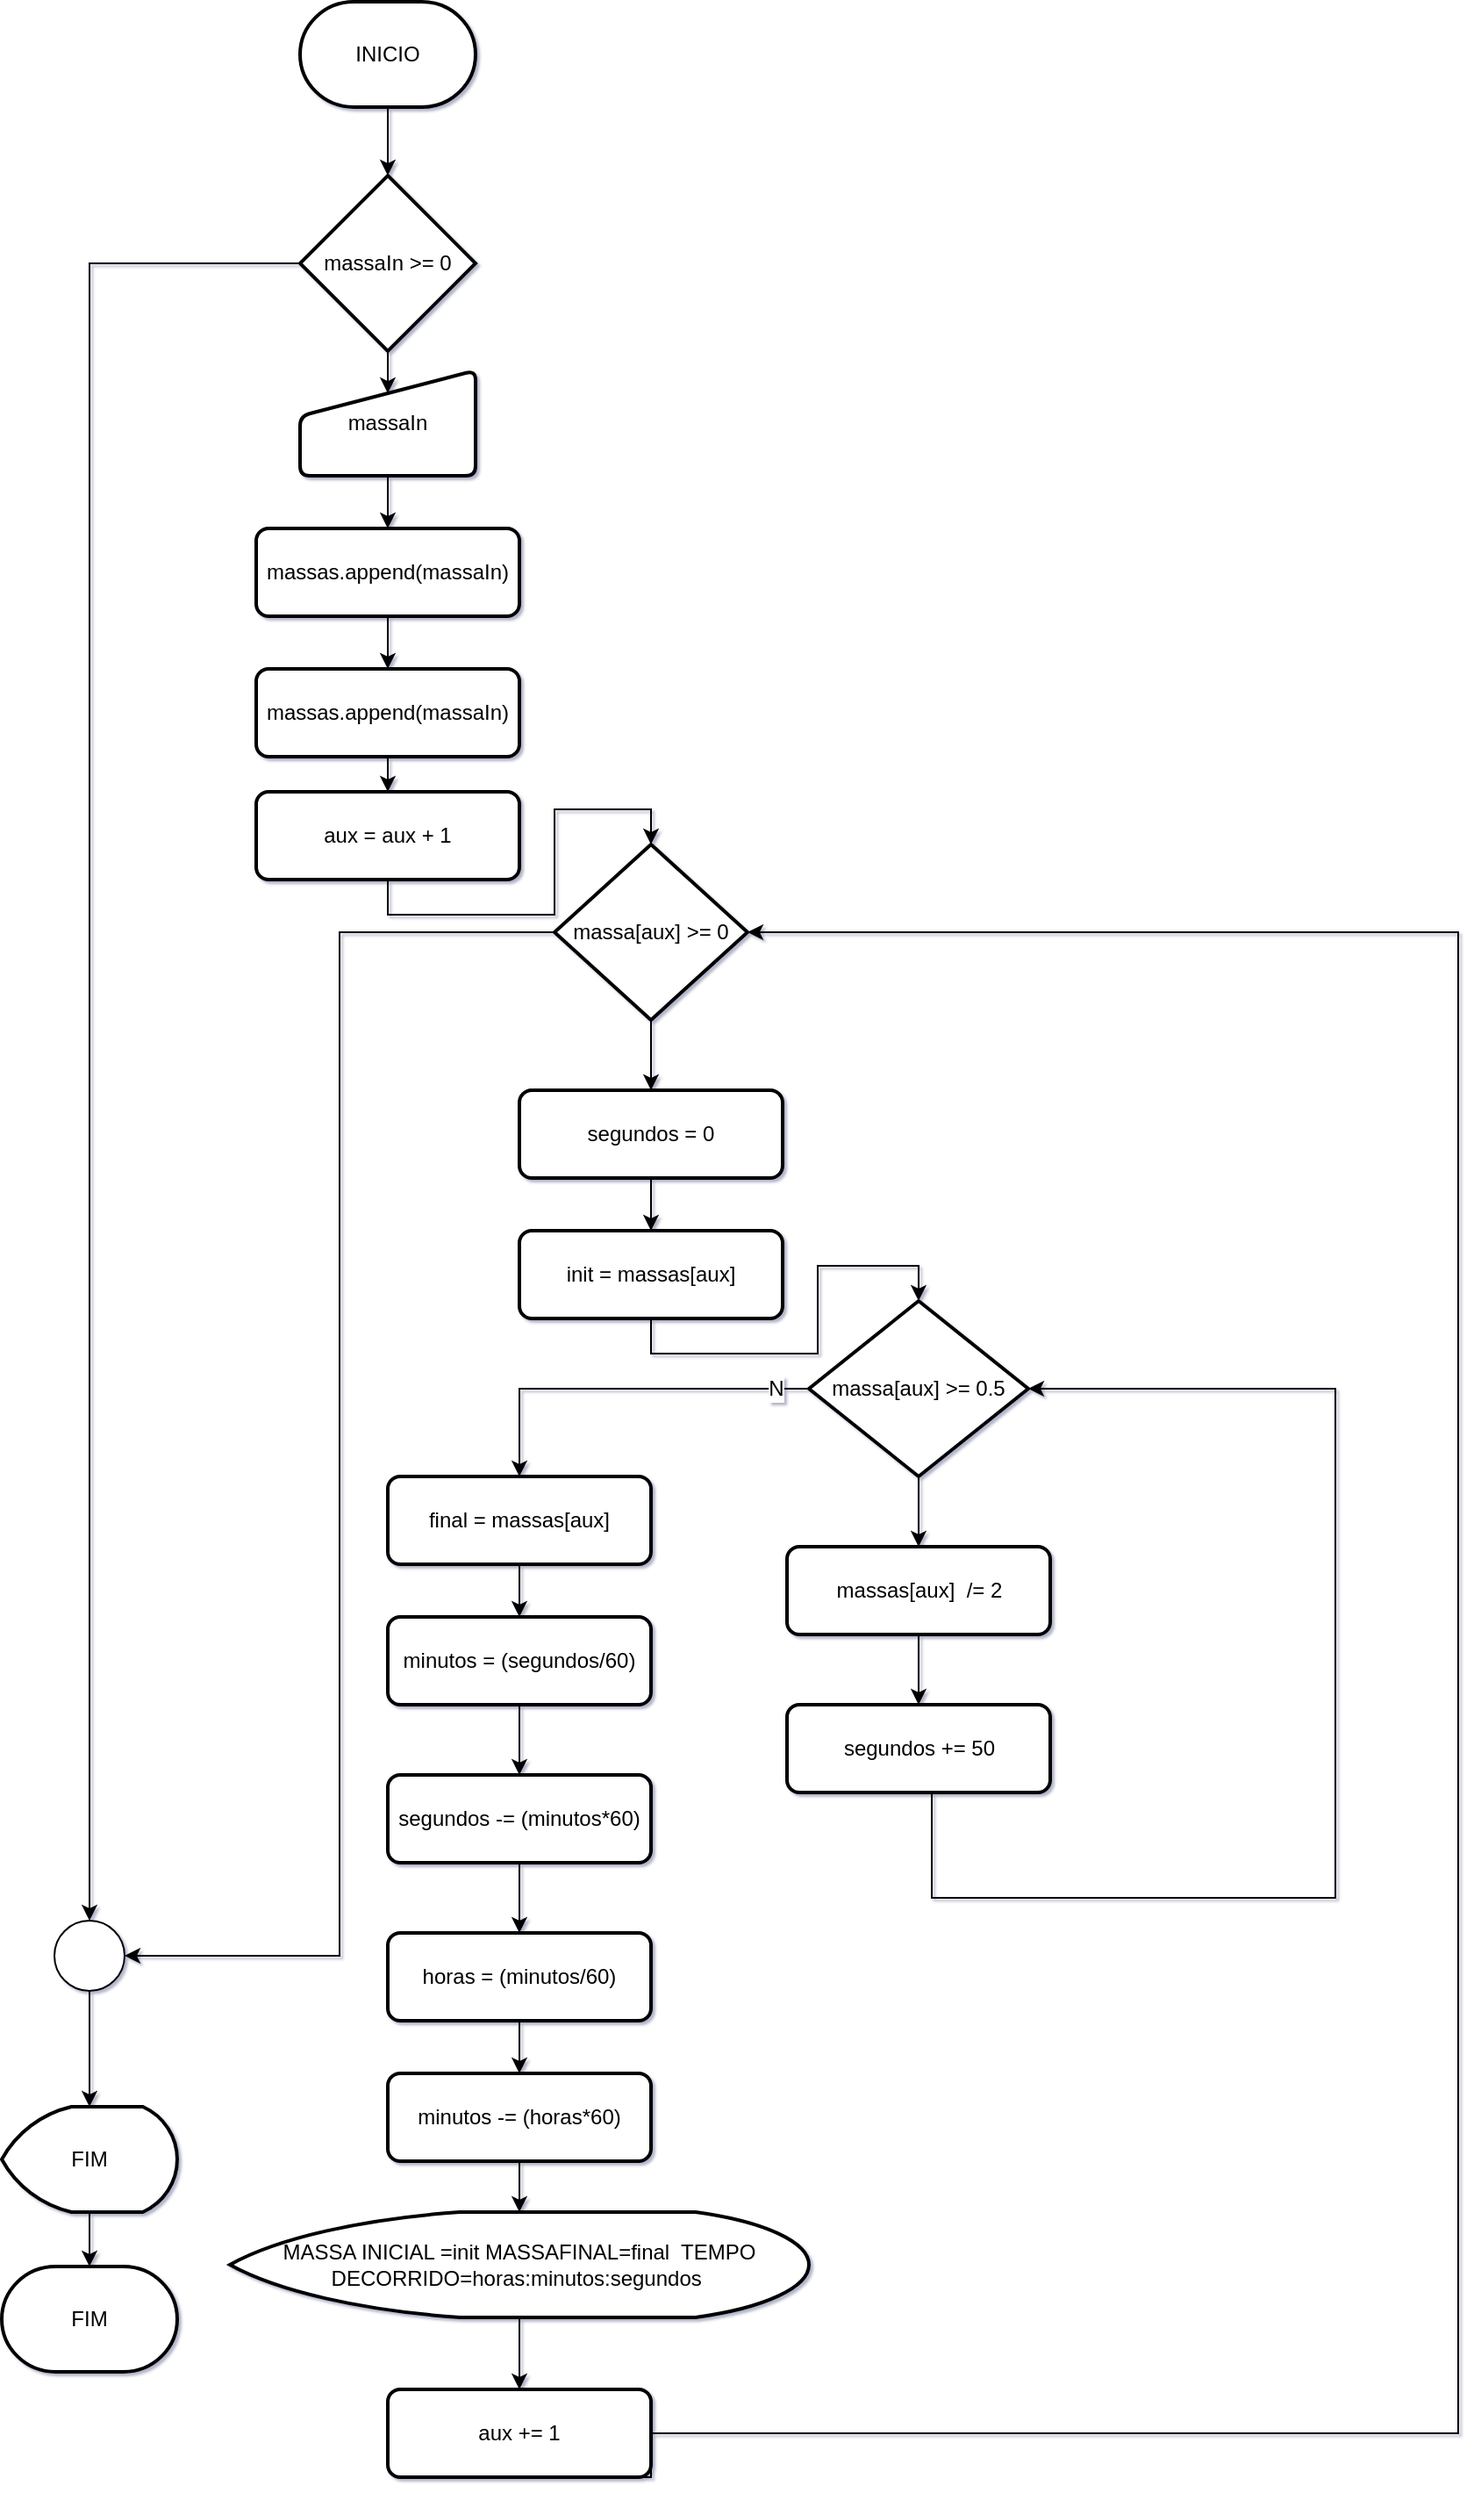 <mxfile version="14.6.13" type="device"><diagram id="1o_trt2oKRvyVcWOGn6H" name="Página-1"><mxGraphModel dx="3555" dy="426" grid="1" gridSize="10" guides="1" tooltips="1" connect="1" arrows="1" fold="1" page="1" pageScale="1" pageWidth="1169" pageHeight="1654" math="0" shadow="1"><root><mxCell id="0"/><mxCell id="1" parent="0"/><mxCell id="yRBUCGQNVoiWMfjGij1h-3" value="" style="edgeStyle=orthogonalEdgeStyle;rounded=0;orthogonalLoop=1;jettySize=auto;exitX=0.5;exitY=1;exitDx=0;exitDy=0;exitPerimeter=0;entryX=0.5;entryY=0;entryDx=0;entryDy=0;entryPerimeter=0;fontSize=12;labelBorderColor=none;html=1;spacing=2;verticalAlign=middle;" edge="1" parent="1" source="yRBUCGQNVoiWMfjGij1h-1" target="yRBUCGQNVoiWMfjGij1h-2"><mxGeometry relative="1" as="geometry"/></mxCell><mxCell id="yRBUCGQNVoiWMfjGij1h-1" value="INICIO" style="strokeWidth=2;shape=mxgraph.flowchart.terminator;fontSize=12;labelBorderColor=none;whiteSpace=wrap;html=1;spacing=2;verticalAlign=middle;" vertex="1" parent="1"><mxGeometry x="210" y="1680" width="100" height="60" as="geometry"/></mxCell><mxCell id="yRBUCGQNVoiWMfjGij1h-5" value="" style="edgeStyle=orthogonalEdgeStyle;rounded=0;orthogonalLoop=1;jettySize=auto;exitX=0.5;exitY=1;exitDx=0;exitDy=0;exitPerimeter=0;entryX=0.5;entryY=0.217;entryDx=0;entryDy=0;entryPerimeter=0;fontSize=12;labelBorderColor=none;html=1;spacing=2;verticalAlign=middle;" edge="1" parent="1" source="yRBUCGQNVoiWMfjGij1h-2" target="yRBUCGQNVoiWMfjGij1h-4"><mxGeometry relative="1" as="geometry"/></mxCell><mxCell id="yRBUCGQNVoiWMfjGij1h-46" value="" style="edgeStyle=orthogonalEdgeStyle;rounded=0;orthogonalLoop=1;jettySize=auto;exitX=0;exitY=0.5;exitDx=0;exitDy=0;exitPerimeter=0;entryX=0.5;entryY=0;entryDx=0;entryDy=0;entryPerimeter=0;fontSize=12;labelBorderColor=none;html=1;spacing=2;verticalAlign=middle;" edge="1" parent="1" source="yRBUCGQNVoiWMfjGij1h-2" target="yRBUCGQNVoiWMfjGij1h-44"><mxGeometry relative="1" as="geometry"/></mxCell><mxCell id="yRBUCGQNVoiWMfjGij1h-2" value="massaIn &amp;gt;= 0" style="strokeWidth=2;shape=mxgraph.flowchart.decision;fontSize=12;labelBorderColor=none;whiteSpace=wrap;html=1;spacing=2;verticalAlign=middle;" vertex="1" parent="1"><mxGeometry x="210" y="1779" width="100" height="100" as="geometry"/></mxCell><mxCell id="yRBUCGQNVoiWMfjGij1h-7" value="" style="edgeStyle=orthogonalEdgeStyle;rounded=0;orthogonalLoop=1;jettySize=auto;exitX=0.5;exitY=1;exitDx=0;exitDy=0;entryX=0.5;entryY=0;entryDx=0;entryDy=0;fontSize=12;labelBorderColor=none;html=1;spacing=2;verticalAlign=middle;" edge="1" parent="1" source="yRBUCGQNVoiWMfjGij1h-4" target="yRBUCGQNVoiWMfjGij1h-6"><mxGeometry relative="1" as="geometry"/></mxCell><mxCell id="yRBUCGQNVoiWMfjGij1h-4" value="massaIn" style="strokeWidth=2;shape=manualInput;rounded=1;size=26;arcSize=11;fontSize=12;labelBorderColor=none;whiteSpace=wrap;html=1;spacing=2;verticalAlign=middle;" vertex="1" parent="1"><mxGeometry x="210" y="1890" width="100" height="60" as="geometry"/></mxCell><mxCell id="yRBUCGQNVoiWMfjGij1h-9" value="" style="edgeStyle=orthogonalEdgeStyle;rounded=0;orthogonalLoop=1;jettySize=auto;exitX=0.5;exitY=1;exitDx=0;exitDy=0;entryX=0.5;entryY=0;entryDx=0;entryDy=0;fontSize=12;labelBorderColor=none;html=1;spacing=2;verticalAlign=middle;" edge="1" parent="1" source="yRBUCGQNVoiWMfjGij1h-6" target="yRBUCGQNVoiWMfjGij1h-8"><mxGeometry relative="1" as="geometry"/></mxCell><mxCell id="yRBUCGQNVoiWMfjGij1h-6" value="massas.append(massaIn)" style="rounded=1;absoluteArcSize=1;arcSize=14;strokeWidth=2;fontSize=12;labelBorderColor=none;whiteSpace=wrap;html=1;spacing=2;verticalAlign=middle;" vertex="1" parent="1"><mxGeometry x="185" y="1980" width="150" height="50" as="geometry"/></mxCell><mxCell id="yRBUCGQNVoiWMfjGij1h-11" value="" style="edgeStyle=orthogonalEdgeStyle;rounded=0;orthogonalLoop=1;jettySize=auto;exitX=0.5;exitY=1;exitDx=0;exitDy=0;entryX=0.5;entryY=0;entryDx=0;entryDy=0;fontSize=12;labelBorderColor=none;html=1;spacing=2;verticalAlign=middle;" edge="1" parent="1" source="yRBUCGQNVoiWMfjGij1h-8" target="yRBUCGQNVoiWMfjGij1h-10"><mxGeometry relative="1" as="geometry"/></mxCell><mxCell id="yRBUCGQNVoiWMfjGij1h-8" value="massas.append(massaIn)" style="rounded=1;absoluteArcSize=1;arcSize=14;strokeWidth=2;fontSize=12;labelBorderColor=none;whiteSpace=wrap;html=1;spacing=2;verticalAlign=middle;" vertex="1" parent="1"><mxGeometry x="185" y="2060" width="150" height="50" as="geometry"/></mxCell><mxCell id="yRBUCGQNVoiWMfjGij1h-14" value="" style="edgeStyle=orthogonalEdgeStyle;rounded=0;orthogonalLoop=1;jettySize=auto;exitX=0.5;exitY=1;exitDx=0;exitDy=0;entryX=0.5;entryY=0;entryDx=0;entryDy=0;entryPerimeter=0;fontSize=12;labelBorderColor=none;html=1;spacing=2;verticalAlign=middle;" edge="1" parent="1" source="yRBUCGQNVoiWMfjGij1h-10" target="yRBUCGQNVoiWMfjGij1h-13"><mxGeometry relative="1" as="geometry"/></mxCell><mxCell id="yRBUCGQNVoiWMfjGij1h-10" value="aux = aux + 1" style="rounded=1;absoluteArcSize=1;arcSize=14;strokeWidth=2;fontSize=12;labelBorderColor=none;whiteSpace=wrap;html=1;spacing=2;verticalAlign=middle;" vertex="1" parent="1"><mxGeometry x="185" y="2130" width="150" height="50" as="geometry"/></mxCell><mxCell id="yRBUCGQNVoiWMfjGij1h-17" value="" style="edgeStyle=orthogonalEdgeStyle;rounded=0;orthogonalLoop=1;jettySize=auto;exitX=0.5;exitY=1;exitDx=0;exitDy=0;exitPerimeter=0;entryX=0.5;entryY=0;entryDx=0;entryDy=0;fontSize=12;labelBorderColor=none;html=1;spacing=2;verticalAlign=middle;" edge="1" parent="1" source="yRBUCGQNVoiWMfjGij1h-13" target="yRBUCGQNVoiWMfjGij1h-15"><mxGeometry relative="1" as="geometry"/></mxCell><mxCell id="yRBUCGQNVoiWMfjGij1h-45" value="" style="edgeStyle=orthogonalEdgeStyle;rounded=0;orthogonalLoop=1;jettySize=auto;exitX=0;exitY=0.5;exitDx=0;exitDy=0;exitPerimeter=0;entryX=1;entryY=0.5;entryDx=0;entryDy=0;entryPerimeter=0;fontSize=12;labelBorderColor=none;html=1;spacing=2;verticalAlign=middle;" edge="1" parent="1" source="yRBUCGQNVoiWMfjGij1h-13" target="yRBUCGQNVoiWMfjGij1h-44"><mxGeometry relative="1" as="geometry"/></mxCell><mxCell id="yRBUCGQNVoiWMfjGij1h-13" value="massa[aux] &amp;gt;= 0" style="strokeWidth=2;shape=mxgraph.flowchart.decision;fontSize=12;labelBorderColor=none;whiteSpace=wrap;html=1;spacing=2;verticalAlign=middle;" vertex="1" parent="1"><mxGeometry x="355" y="2160" width="110" height="100" as="geometry"/></mxCell><mxCell id="yRBUCGQNVoiWMfjGij1h-18" value="" style="edgeStyle=orthogonalEdgeStyle;rounded=0;orthogonalLoop=1;jettySize=auto;exitX=0.5;exitY=1;exitDx=0;exitDy=0;entryX=0.5;entryY=0;entryDx=0;entryDy=0;fontSize=12;labelBorderColor=none;html=1;spacing=2;verticalAlign=middle;" edge="1" parent="1" source="yRBUCGQNVoiWMfjGij1h-15" target="yRBUCGQNVoiWMfjGij1h-16"><mxGeometry relative="1" as="geometry"/></mxCell><mxCell id="yRBUCGQNVoiWMfjGij1h-15" value="segundos = 0" style="rounded=1;absoluteArcSize=1;arcSize=14;strokeWidth=2;fontSize=12;labelBorderColor=none;whiteSpace=wrap;html=1;spacing=2;verticalAlign=middle;" vertex="1" parent="1"><mxGeometry x="335" y="2300" width="150" height="50" as="geometry"/></mxCell><mxCell id="yRBUCGQNVoiWMfjGij1h-20" value="" style="edgeStyle=orthogonalEdgeStyle;rounded=0;orthogonalLoop=1;jettySize=auto;exitX=0.5;exitY=1;exitDx=0;exitDy=0;entryX=0.5;entryY=0;entryDx=0;entryDy=0;entryPerimeter=0;fontSize=12;labelBorderColor=none;html=1;spacing=2;verticalAlign=middle;" edge="1" parent="1" source="yRBUCGQNVoiWMfjGij1h-16" target="yRBUCGQNVoiWMfjGij1h-19"><mxGeometry relative="1" as="geometry"/></mxCell><mxCell id="yRBUCGQNVoiWMfjGij1h-16" value="init = massas[aux]" style="rounded=1;absoluteArcSize=1;arcSize=14;strokeWidth=2;fontSize=12;labelBorderColor=none;whiteSpace=wrap;html=1;spacing=2;verticalAlign=middle;" vertex="1" parent="1"><mxGeometry x="335" y="2380" width="150" height="50" as="geometry"/></mxCell><mxCell id="yRBUCGQNVoiWMfjGij1h-23" value="" style="edgeStyle=orthogonalEdgeStyle;rounded=0;orthogonalLoop=1;jettySize=auto;exitX=0.5;exitY=1;exitDx=0;exitDy=0;exitPerimeter=0;entryX=0.5;entryY=0;entryDx=0;entryDy=0;fontSize=12;labelBorderColor=none;html=1;spacing=2;verticalAlign=middle;" edge="1" parent="1" source="yRBUCGQNVoiWMfjGij1h-19" target="yRBUCGQNVoiWMfjGij1h-21"><mxGeometry relative="1" as="geometry"/></mxCell><mxCell id="yRBUCGQNVoiWMfjGij1h-26" value="" style="edgeStyle=orthogonalEdgeStyle;rounded=0;orthogonalLoop=1;jettySize=auto;exitX=0;exitY=0.5;exitDx=0;exitDy=0;exitPerimeter=0;entryX=0.5;entryY=0;entryDx=0;entryDy=0;fontSize=12;labelBorderColor=none;html=1;spacing=2;verticalAlign=middle;" edge="1" parent="1" source="yRBUCGQNVoiWMfjGij1h-19" target="yRBUCGQNVoiWMfjGij1h-25"><mxGeometry relative="1" as="geometry"/></mxCell><mxCell id="yRBUCGQNVoiWMfjGij1h-43" value="N" style="edgeLabel;align=center;verticalAlign=middle;resizable=0;points=[];fontSize=12;labelBorderColor=none;html=1;spacing=2;" vertex="1" connectable="0" parent="yRBUCGQNVoiWMfjGij1h-26"><mxGeometry x="-0.82" relative="1" as="geometry"><mxPoint as="offset"/></mxGeometry></mxCell><mxCell id="yRBUCGQNVoiWMfjGij1h-19" value="massa[aux] &amp;gt;= 0.5" style="strokeWidth=2;shape=mxgraph.flowchart.decision;fontSize=12;labelBorderColor=none;whiteSpace=wrap;html=1;spacing=2;verticalAlign=middle;" vertex="1" parent="1"><mxGeometry x="500" y="2420" width="125" height="100" as="geometry"/></mxCell><mxCell id="yRBUCGQNVoiWMfjGij1h-24" value="" style="edgeStyle=orthogonalEdgeStyle;rounded=0;orthogonalLoop=1;jettySize=auto;exitX=0.5;exitY=1;exitDx=0;exitDy=0;entryX=0.5;entryY=0;entryDx=0;entryDy=0;fontSize=12;labelBorderColor=none;html=1;spacing=2;verticalAlign=middle;" edge="1" parent="1" source="yRBUCGQNVoiWMfjGij1h-21" target="yRBUCGQNVoiWMfjGij1h-22"><mxGeometry relative="1" as="geometry"/></mxCell><mxCell id="yRBUCGQNVoiWMfjGij1h-21" value="massas[aux]  /= 2" style="rounded=1;absoluteArcSize=1;arcSize=14;strokeWidth=2;fontSize=12;labelBorderColor=none;whiteSpace=wrap;html=1;spacing=2;verticalAlign=middle;" vertex="1" parent="1"><mxGeometry x="487.5" y="2560" width="150" height="50" as="geometry"/></mxCell><mxCell id="yRBUCGQNVoiWMfjGij1h-42" value="" style="edgeStyle=orthogonalEdgeStyle;rounded=0;orthogonalLoop=1;jettySize=auto;exitX=0.5;exitY=1;exitDx=0;exitDy=0;entryX=1;entryY=0.5;entryDx=0;entryDy=0;entryPerimeter=0;fontSize=12;labelBorderColor=none;html=1;spacing=2;verticalAlign=middle;" edge="1" parent="1" source="yRBUCGQNVoiWMfjGij1h-22" target="yRBUCGQNVoiWMfjGij1h-19"><mxGeometry relative="1" as="geometry"><Array as="points"><mxPoint x="570" y="2700"/><mxPoint x="570" y="2760"/><mxPoint x="800" y="2760"/><mxPoint x="800" y="2470"/></Array></mxGeometry></mxCell><mxCell id="yRBUCGQNVoiWMfjGij1h-22" value="segundos += 50" style="rounded=1;absoluteArcSize=1;arcSize=14;strokeWidth=2;fontSize=12;labelBorderColor=none;whiteSpace=wrap;html=1;spacing=2;verticalAlign=middle;" vertex="1" parent="1"><mxGeometry x="487.5" y="2650" width="150" height="50" as="geometry"/></mxCell><mxCell id="yRBUCGQNVoiWMfjGij1h-35" value="" style="edgeStyle=orthogonalEdgeStyle;rounded=0;orthogonalLoop=1;jettySize=auto;exitX=0.5;exitY=1;exitDx=0;exitDy=0;entryX=0.5;entryY=0;entryDx=0;entryDy=0;fontSize=12;labelBorderColor=none;html=1;spacing=2;verticalAlign=middle;" edge="1" parent="1" source="yRBUCGQNVoiWMfjGij1h-25" target="yRBUCGQNVoiWMfjGij1h-27"><mxGeometry relative="1" as="geometry"/></mxCell><mxCell id="yRBUCGQNVoiWMfjGij1h-25" value="final = massas[aux]" style="rounded=1;absoluteArcSize=1;arcSize=14;strokeWidth=2;fontSize=12;labelBorderColor=none;whiteSpace=wrap;html=1;spacing=2;verticalAlign=middle;" vertex="1" parent="1"><mxGeometry x="260" y="2520" width="150" height="50" as="geometry"/></mxCell><mxCell id="yRBUCGQNVoiWMfjGij1h-36" value="" style="edgeStyle=orthogonalEdgeStyle;rounded=0;orthogonalLoop=1;jettySize=auto;exitX=0.5;exitY=1;exitDx=0;exitDy=0;entryX=0.5;entryY=0;entryDx=0;entryDy=0;fontSize=12;labelBorderColor=none;html=1;spacing=2;verticalAlign=middle;" edge="1" parent="1" source="yRBUCGQNVoiWMfjGij1h-27" target="yRBUCGQNVoiWMfjGij1h-32"><mxGeometry relative="1" as="geometry"/></mxCell><mxCell id="yRBUCGQNVoiWMfjGij1h-27" value="minutos = (segundos/60)" style="rounded=1;absoluteArcSize=1;arcSize=14;strokeWidth=2;fontSize=12;labelBorderColor=none;whiteSpace=wrap;html=1;spacing=2;verticalAlign=middle;" vertex="1" parent="1"><mxGeometry x="260" y="2600" width="150" height="50" as="geometry"/></mxCell><mxCell id="yRBUCGQNVoiWMfjGij1h-41" value="" style="edgeStyle=orthogonalEdgeStyle;rounded=0;orthogonalLoop=1;jettySize=auto;exitX=0.5;exitY=1;exitDx=0;exitDy=0;exitPerimeter=0;entryX=0.5;entryY=0;entryDx=0;entryDy=0;fontSize=12;labelBorderColor=none;html=1;spacing=2;verticalAlign=middle;" edge="1" parent="1" source="yRBUCGQNVoiWMfjGij1h-30" target="yRBUCGQNVoiWMfjGij1h-40"><mxGeometry relative="1" as="geometry"/></mxCell><mxCell id="yRBUCGQNVoiWMfjGij1h-30" value="MASSA INICIAL =init MASSAFINAL=final  TEMPO DECORRIDO=horas:minutos:segundos " style="strokeWidth=2;shape=mxgraph.flowchart.display;fontSize=12;labelBorderColor=none;whiteSpace=wrap;html=1;spacing=2;verticalAlign=middle;" vertex="1" parent="1"><mxGeometry x="170" y="2939" width="330" height="60" as="geometry"/></mxCell><mxCell id="yRBUCGQNVoiWMfjGij1h-37" value="" style="edgeStyle=orthogonalEdgeStyle;rounded=0;orthogonalLoop=1;jettySize=auto;exitX=0.5;exitY=1;exitDx=0;exitDy=0;entryX=0.5;entryY=0;entryDx=0;entryDy=0;fontSize=12;labelBorderColor=none;html=1;spacing=2;verticalAlign=middle;" edge="1" parent="1" source="yRBUCGQNVoiWMfjGij1h-32" target="yRBUCGQNVoiWMfjGij1h-33"><mxGeometry relative="1" as="geometry"/></mxCell><mxCell id="yRBUCGQNVoiWMfjGij1h-32" value="segundos -= (minutos*60)" style="rounded=1;absoluteArcSize=1;arcSize=14;strokeWidth=2;fontSize=12;labelBorderColor=none;whiteSpace=wrap;html=1;spacing=2;verticalAlign=middle;" vertex="1" parent="1"><mxGeometry x="260" y="2690" width="150" height="50" as="geometry"/></mxCell><mxCell id="yRBUCGQNVoiWMfjGij1h-38" value="" style="edgeStyle=orthogonalEdgeStyle;rounded=0;orthogonalLoop=1;jettySize=auto;exitX=0.5;exitY=1;exitDx=0;exitDy=0;entryX=0.5;entryY=0;entryDx=0;entryDy=0;fontSize=12;labelBorderColor=none;html=1;spacing=2;verticalAlign=middle;" edge="1" parent="1" source="yRBUCGQNVoiWMfjGij1h-33" target="yRBUCGQNVoiWMfjGij1h-34"><mxGeometry relative="1" as="geometry"/></mxCell><mxCell id="yRBUCGQNVoiWMfjGij1h-33" value="horas = (minutos/60)" style="rounded=1;absoluteArcSize=1;arcSize=14;strokeWidth=2;fontSize=12;labelBorderColor=none;whiteSpace=wrap;html=1;spacing=2;verticalAlign=middle;" vertex="1" parent="1"><mxGeometry x="260" y="2780" width="150" height="50" as="geometry"/></mxCell><mxCell id="yRBUCGQNVoiWMfjGij1h-39" value="" style="edgeStyle=orthogonalEdgeStyle;rounded=0;orthogonalLoop=1;jettySize=auto;exitX=0.5;exitY=1;exitDx=0;exitDy=0;entryX=0.5;entryY=0;entryDx=0;entryDy=0;entryPerimeter=0;fontSize=12;labelBorderColor=none;html=1;spacing=2;verticalAlign=middle;" edge="1" parent="1" source="yRBUCGQNVoiWMfjGij1h-34" target="yRBUCGQNVoiWMfjGij1h-30"><mxGeometry relative="1" as="geometry"/></mxCell><mxCell id="yRBUCGQNVoiWMfjGij1h-34" value="minutos -= (horas*60)" style="rounded=1;absoluteArcSize=1;arcSize=14;strokeWidth=2;fontSize=12;labelBorderColor=none;whiteSpace=wrap;html=1;spacing=2;verticalAlign=middle;" vertex="1" parent="1"><mxGeometry x="260" y="2860" width="150" height="50" as="geometry"/></mxCell><mxCell id="yRBUCGQNVoiWMfjGij1h-51" value="" style="edgeStyle=orthogonalEdgeStyle;rounded=0;orthogonalLoop=1;jettySize=auto;exitX=0.5;exitY=1;exitDx=0;exitDy=0;entryX=1;entryY=0.5;entryDx=0;entryDy=0;entryPerimeter=0;fontSize=12;labelBorderColor=none;html=1;spacing=2;verticalAlign=middle;" edge="1" parent="1" source="yRBUCGQNVoiWMfjGij1h-40" target="yRBUCGQNVoiWMfjGij1h-13"><mxGeometry relative="1" as="geometry"><Array as="points"><mxPoint x="410" y="3090"/><mxPoint x="410" y="3065"/><mxPoint x="870" y="3065"/><mxPoint x="870" y="2210"/></Array></mxGeometry></mxCell><mxCell id="yRBUCGQNVoiWMfjGij1h-40" value="aux += 1" style="rounded=1;absoluteArcSize=1;arcSize=14;strokeWidth=2;fontSize=12;labelBorderColor=none;whiteSpace=wrap;html=1;spacing=2;verticalAlign=middle;" vertex="1" parent="1"><mxGeometry x="260" y="3040" width="150" height="50" as="geometry"/></mxCell><mxCell id="yRBUCGQNVoiWMfjGij1h-50" value="" style="edgeStyle=orthogonalEdgeStyle;rounded=0;orthogonalLoop=1;jettySize=auto;exitX=0.5;exitY=1;exitDx=0;exitDy=0;exitPerimeter=0;entryX=0.5;entryY=0;entryDx=0;entryDy=0;entryPerimeter=0;fontSize=12;labelBorderColor=none;html=1;spacing=2;verticalAlign=middle;" edge="1" parent="1" source="yRBUCGQNVoiWMfjGij1h-44" target="yRBUCGQNVoiWMfjGij1h-49"><mxGeometry relative="1" as="geometry"/></mxCell><mxCell id="yRBUCGQNVoiWMfjGij1h-44" value="" style="verticalLabelPosition=bottom;verticalAlign=middle;shape=mxgraph.flowchart.on-page_reference;fontSize=12;labelBorderColor=none;whiteSpace=wrap;html=1;spacing=2;" vertex="1" parent="1"><mxGeometry x="70" y="2773" width="40" height="40" as="geometry"/></mxCell><mxCell id="yRBUCGQNVoiWMfjGij1h-53" value="" style="edgeStyle=orthogonalEdgeStyle;rounded=0;orthogonalLoop=1;jettySize=auto;exitX=0.5;exitY=1;exitDx=0;exitDy=0;exitPerimeter=0;entryX=0.5;entryY=0;entryDx=0;entryDy=0;entryPerimeter=0;fontSize=12;labelBorderColor=none;html=1;spacing=2;verticalAlign=middle;" edge="1" parent="1" source="yRBUCGQNVoiWMfjGij1h-49" target="yRBUCGQNVoiWMfjGij1h-52"><mxGeometry relative="1" as="geometry"/></mxCell><mxCell id="yRBUCGQNVoiWMfjGij1h-49" value="FIM" style="strokeWidth=2;shape=mxgraph.flowchart.display;fontSize=12;labelBorderColor=none;whiteSpace=wrap;html=1;spacing=2;verticalAlign=middle;" vertex="1" parent="1"><mxGeometry x="40" y="2879" width="100" height="60" as="geometry"/></mxCell><mxCell id="yRBUCGQNVoiWMfjGij1h-52" value="FIM" style="strokeWidth=2;shape=mxgraph.flowchart.terminator;fontSize=12;labelBorderColor=none;whiteSpace=wrap;html=1;spacing=2;verticalAlign=middle;" vertex="1" parent="1"><mxGeometry x="40" y="2970" width="100" height="60" as="geometry"/></mxCell></root></mxGraphModel></diagram></mxfile>